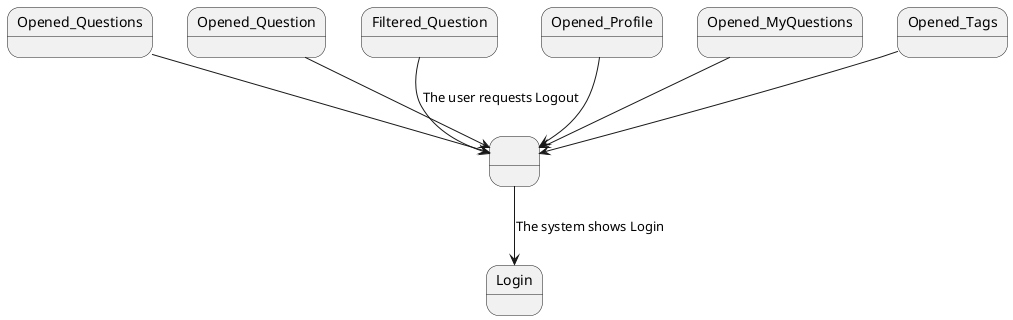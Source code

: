 @startuml

state " " as Logout

Opened_Questions --> Logout
Opened_Question --> Logout
Filtered_Question --> Logout : The user requests Logout
Opened_Profile -down-> Logout
Opened_MyQuestions -down-> Logout
Opened_Tags -down-> Logout
Logout -down-> Login : The system shows Login

@enduml